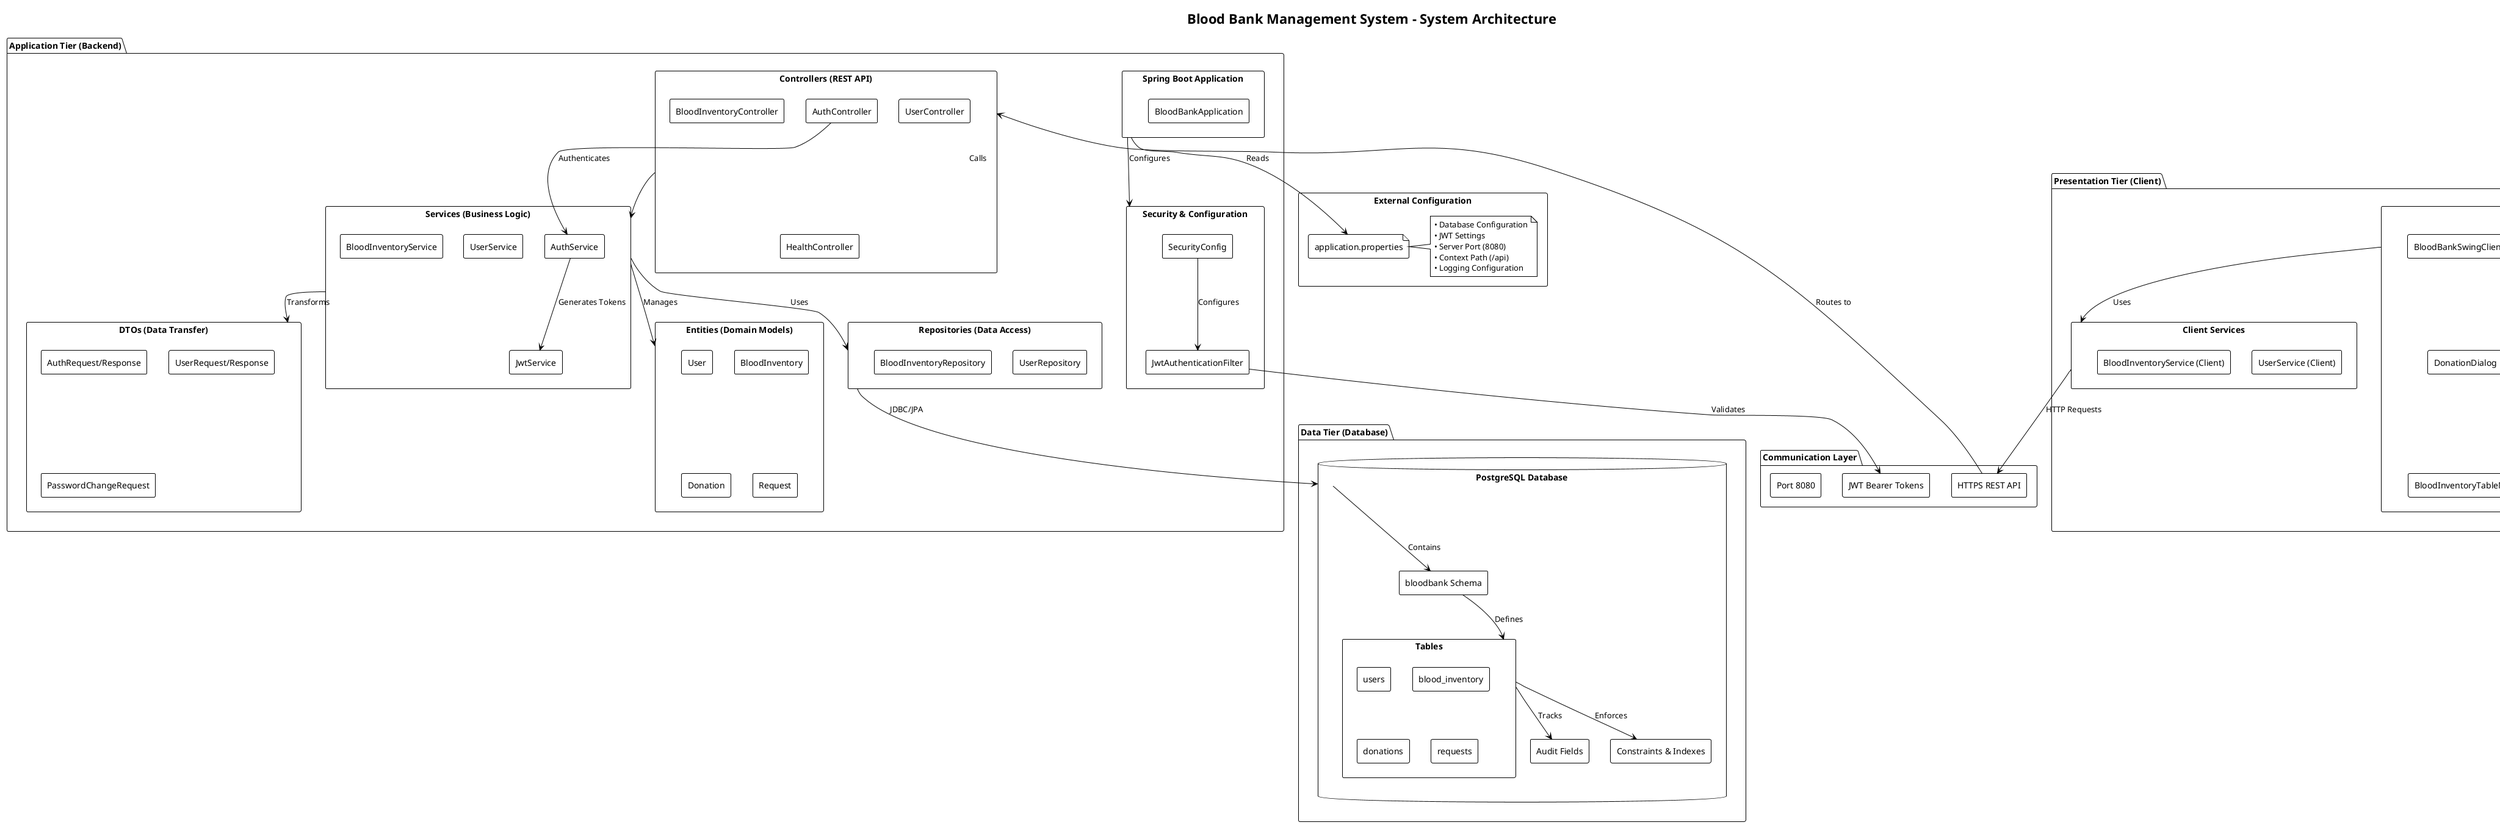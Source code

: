 @startuml Blood Bank Management System - System Architecture
!theme plain
skinparam backgroundColor #FFFFFF
skinparam componentStyle rectangle

title Blood Bank Management System - System Architecture

' Presentation Tier (Client)
package "Presentation Tier (Client)" as PRESENTATION {
    component "Java Swing Client" as SWING_CLIENT {
        component "BloodBankSwingClient" as MAIN_CLIENT
        component "UserDialog" as USER_DIALOG
        component "BloodInventoryDialog" as INVENTORY_DIALOG
        component "DonationDialog" as DONATION_DIALOG
        component "RequestDialog" as REQUEST_DIALOG
        component "UserTableModel" as USER_TABLE_MODEL
        component "BloodInventoryTableModel" as INVENTORY_TABLE_MODEL
    }
    
    component "Client Services" as CLIENT_SERVICES {
        component "UserService (Client)" as CLIENT_USER_SERVICE
        component "BloodInventoryService (Client)" as CLIENT_INVENTORY_SERVICE
    }
}

' Application Tier (Backend)
package "Application Tier (Backend)" as APPLICATION {
    component "Spring Boot Application" as SPRING_APP {
        component "BloodBankApplication" as MAIN_APP
    }
    
    component "Controllers (REST API)" as CONTROLLERS {
        component "AuthController" as AUTH_CONTROLLER
        component "UserController" as USER_CONTROLLER
        component "BloodInventoryController" as INVENTORY_CONTROLLER
        component "HealthController" as HEALTH_CONTROLLER
    }
    
    component "Services (Business Logic)" as SERVICES {
        component "AuthService" as AUTH_SERVICE
        component "UserService" as USER_SERVICE
        component "BloodInventoryService" as INVENTORY_SERVICE
        component "JwtService" as JWT_SERVICE
    }
    
    component "Repositories (Data Access)" as REPOSITORIES {
        component "UserRepository" as USER_REPO
        component "BloodInventoryRepository" as INVENTORY_REPO
    }
    
    component "Security & Configuration" as SECURITY {
        component "SecurityConfig" as SECURITY_CONFIG
        component "JwtAuthenticationFilter" as JWT_FILTER
    }
    
    component "DTOs (Data Transfer)" as DTOS {
        component "AuthRequest/Response" as AUTH_DTO
        component "UserRequest/Response" as USER_DTO
        component "PasswordChangeRequest" as PASSWORD_DTO
    }
    
    component "Entities (Domain Models)" as ENTITIES {
        component "User" as USER_ENTITY
        component "BloodInventory" as INVENTORY_ENTITY
        component "Donation" as DONATION_ENTITY
        component "Request" as REQUEST_ENTITY
    }
}

' Data Tier (Database)
package "Data Tier (Database)" as DATA {
    database "PostgreSQL Database" as POSTGRES {
        component "bloodbank Schema" as SCHEMA
        component "Tables" as TABLES {
            component "users" as USERS_TABLE
            component "blood_inventory" as INVENTORY_TABLE
            component "donations" as DONATIONS_TABLE
            component "requests" as REQUESTS_TABLE
        }
        component "Constraints & Indexes" as CONSTRAINTS
        component "Audit Fields" as AUDIT_FIELDS
    }
}

' External Configuration
component "External Configuration" as CONFIG {
    file "application.properties" as APP_PROPERTIES
    note right of APP_PROPERTIES
        • Database Configuration
        • JWT Settings
        • Server Port (8080)
        • Context Path (/api)
        • Logging Configuration
    end note
}

' Communication Layer
package "Communication Layer" as COMM {
    component "HTTPS REST API" as REST_API
    component "JWT Bearer Tokens" as JWT_TOKENS
    component "Port 8080" as PORT
}

' Relationships
' Client to Backend
SWING_CLIENT --> CLIENT_SERVICES : Uses
CLIENT_SERVICES --> REST_API : HTTP Requests
REST_API --> CONTROLLERS : Routes to

' Backend Internal Flow
CONTROLLERS --> SERVICES : Calls
SERVICES --> REPOSITORIES : Uses
REPOSITORIES --> POSTGRES : JDBC/JPA
SERVICES --> ENTITIES : Manages
SERVICES --> DTOS : Transforms

' Security Flow
AUTH_CONTROLLER --> AUTH_SERVICE : Authenticates
AUTH_SERVICE --> JWT_SERVICE : Generates Tokens
JWT_FILTER --> JWT_TOKENS : Validates
SECURITY_CONFIG --> JWT_FILTER : Configures

' Configuration
SPRING_APP --> APP_PROPERTIES : Reads
SPRING_APP --> SECURITY : Configures

' Database Schema
POSTGRES --> SCHEMA : Contains
SCHEMA --> TABLES : Defines
TABLES --> CONSTRAINTS : Enforces
TABLES --> AUDIT_FIELDS : Tracks

@enduml
